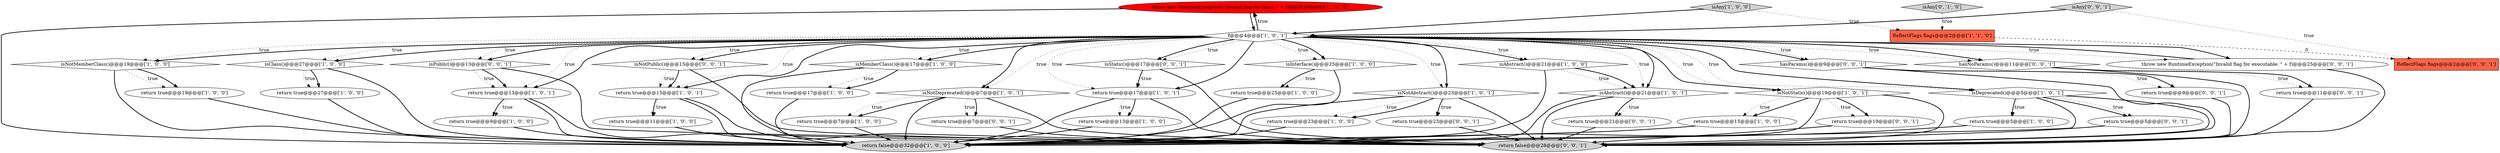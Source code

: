 digraph {
10 [style = filled, label = "throw new RuntimeException(\"Invalid flag for class: \" + f)@@@29@@@['1', '0', '0']", fillcolor = red, shape = ellipse image = "AAA1AAABBB1BBB"];
12 [style = filled, label = "return true@@@15@@@['1', '0', '0']", fillcolor = white, shape = ellipse image = "AAA0AAABBB1BBB"];
39 [style = filled, label = "isAny['0', '0', '1']", fillcolor = lightgray, shape = diamond image = "AAA0AAABBB3BBB"];
11 [style = filled, label = "return true@@@19@@@['1', '0', '0']", fillcolor = white, shape = ellipse image = "AAA0AAABBB1BBB"];
2 [style = filled, label = "return true@@@5@@@['1', '0', '0']", fillcolor = white, shape = ellipse image = "AAA0AAABBB1BBB"];
37 [style = filled, label = "return true@@@5@@@['0', '0', '1']", fillcolor = white, shape = ellipse image = "AAA0AAABBB3BBB"];
45 [style = filled, label = "return false@@@28@@@['0', '0', '1']", fillcolor = lightgray, shape = ellipse image = "AAA0AAABBB3BBB"];
8 [style = filled, label = "return true@@@9@@@['1', '0', '0']", fillcolor = white, shape = ellipse image = "AAA0AAABBB1BBB"];
1 [style = filled, label = "return true@@@11@@@['1', '0', '0']", fillcolor = white, shape = ellipse image = "AAA0AAABBB1BBB"];
3 [style = filled, label = "return true@@@15@@@['1', '0', '1']", fillcolor = white, shape = ellipse image = "AAA0AAABBB1BBB"];
29 [style = filled, label = "isAny['0', '1', '0']", fillcolor = lightgray, shape = diamond image = "AAA0AAABBB2BBB"];
20 [style = filled, label = "isMemberClass()@@@17@@@['1', '0', '0']", fillcolor = white, shape = diamond image = "AAA0AAABBB1BBB"];
14 [style = filled, label = "return true@@@13@@@['1', '0', '0']", fillcolor = white, shape = ellipse image = "AAA0AAABBB1BBB"];
28 [style = filled, label = "isInterface()@@@25@@@['1', '0', '0']", fillcolor = white, shape = diamond image = "AAA0AAABBB1BBB"];
16 [style = filled, label = "isNotStatic()@@@19@@@['1', '0', '1']", fillcolor = white, shape = diamond image = "AAA0AAABBB1BBB"];
36 [style = filled, label = "ReflectFlags flags@@@2@@@['0', '0', '1']", fillcolor = tomato, shape = box image = "AAA0AAABBB3BBB"];
30 [style = filled, label = "return true@@@7@@@['0', '0', '1']", fillcolor = white, shape = ellipse image = "AAA0AAABBB3BBB"];
21 [style = filled, label = "return true@@@17@@@['1', '0', '1']", fillcolor = white, shape = ellipse image = "AAA0AAABBB1BBB"];
34 [style = filled, label = "isStatic()@@@17@@@['0', '0', '1']", fillcolor = white, shape = diamond image = "AAA0AAABBB3BBB"];
26 [style = filled, label = "isNotMemberClass()@@@19@@@['1', '0', '0']", fillcolor = white, shape = diamond image = "AAA0AAABBB1BBB"];
15 [style = filled, label = "isClass()@@@27@@@['1', '0', '0']", fillcolor = white, shape = diamond image = "AAA0AAABBB1BBB"];
42 [style = filled, label = "return true@@@19@@@['0', '0', '1']", fillcolor = white, shape = ellipse image = "AAA0AAABBB3BBB"];
7 [style = filled, label = "isAbstract()@@@21@@@['1', '0', '0']", fillcolor = white, shape = diamond image = "AAA0AAABBB1BBB"];
27 [style = filled, label = "isNotDeprecated()@@@7@@@['1', '0', '1']", fillcolor = white, shape = diamond image = "AAA0AAABBB1BBB"];
22 [style = filled, label = "return true@@@7@@@['1', '0', '0']", fillcolor = white, shape = ellipse image = "AAA0AAABBB1BBB"];
18 [style = filled, label = "return true@@@27@@@['1', '0', '0']", fillcolor = white, shape = ellipse image = "AAA0AAABBB1BBB"];
24 [style = filled, label = "return false@@@32@@@['1', '0', '0']", fillcolor = lightgray, shape = ellipse image = "AAA0AAABBB1BBB"];
40 [style = filled, label = "isNotPublic()@@@15@@@['0', '0', '1']", fillcolor = white, shape = diamond image = "AAA0AAABBB3BBB"];
19 [style = filled, label = "return true@@@13@@@['1', '0', '1']", fillcolor = white, shape = ellipse image = "AAA0AAABBB1BBB"];
4 [style = filled, label = "return true@@@25@@@['1', '0', '0']", fillcolor = white, shape = ellipse image = "AAA0AAABBB1BBB"];
13 [style = filled, label = "isAny['1', '0', '0']", fillcolor = lightgray, shape = diamond image = "AAA0AAABBB1BBB"];
23 [style = filled, label = "isAbstract()@@@21@@@['1', '0', '1']", fillcolor = white, shape = diamond image = "AAA0AAABBB1BBB"];
17 [style = filled, label = "isNotAbstract()@@@23@@@['1', '0', '1']", fillcolor = white, shape = diamond image = "AAA0AAABBB1BBB"];
32 [style = filled, label = "return true@@@9@@@['0', '0', '1']", fillcolor = white, shape = ellipse image = "AAA0AAABBB3BBB"];
5 [style = filled, label = "ReflectFlags flags@@@2@@@['1', '1', '0']", fillcolor = tomato, shape = box image = "AAA0AAABBB1BBB"];
35 [style = filled, label = "return true@@@11@@@['0', '0', '1']", fillcolor = white, shape = ellipse image = "AAA0AAABBB3BBB"];
33 [style = filled, label = "return true@@@23@@@['0', '0', '1']", fillcolor = white, shape = ellipse image = "AAA0AAABBB3BBB"];
41 [style = filled, label = "hasNoParams()@@@11@@@['0', '0', '1']", fillcolor = white, shape = diamond image = "AAA0AAABBB3BBB"];
25 [style = filled, label = "isDeprecated()@@@5@@@['1', '0', '1']", fillcolor = white, shape = diamond image = "AAA0AAABBB1BBB"];
38 [style = filled, label = "hasParams()@@@9@@@['0', '0', '1']", fillcolor = white, shape = diamond image = "AAA0AAABBB3BBB"];
0 [style = filled, label = "return true@@@17@@@['1', '0', '0']", fillcolor = white, shape = ellipse image = "AAA0AAABBB1BBB"];
31 [style = filled, label = "isPublic()@@@13@@@['0', '0', '1']", fillcolor = white, shape = diamond image = "AAA0AAABBB3BBB"];
44 [style = filled, label = "throw new RuntimeException(\"Invalid flag for executable: \" + f)@@@25@@@['0', '0', '1']", fillcolor = white, shape = ellipse image = "AAA0AAABBB3BBB"];
6 [style = filled, label = "return true@@@23@@@['1', '0', '0']", fillcolor = white, shape = ellipse image = "AAA0AAABBB1BBB"];
43 [style = filled, label = "return true@@@21@@@['0', '0', '1']", fillcolor = white, shape = ellipse image = "AAA0AAABBB3BBB"];
9 [style = filled, label = "f@@@4@@@['1', '0', '1']", fillcolor = white, shape = diamond image = "AAA0AAABBB1BBB"];
14->24 [style = bold, label=""];
39->36 [style = dotted, label="true"];
3->24 [style = bold, label=""];
25->45 [style = bold, label=""];
17->6 [style = dotted, label="true"];
42->45 [style = bold, label=""];
23->45 [style = bold, label=""];
39->9 [style = bold, label=""];
10->24 [style = bold, label=""];
20->0 [style = dotted, label="true"];
29->5 [style = dotted, label="true"];
20->0 [style = bold, label=""];
17->45 [style = bold, label=""];
13->5 [style = dotted, label="true"];
21->24 [style = bold, label=""];
9->10 [style = bold, label=""];
9->7 [style = bold, label=""];
9->16 [style = bold, label=""];
26->11 [style = bold, label=""];
19->24 [style = bold, label=""];
9->26 [style = bold, label=""];
0->24 [style = bold, label=""];
27->45 [style = bold, label=""];
9->21 [style = bold, label=""];
35->45 [style = bold, label=""];
33->45 [style = bold, label=""];
41->45 [style = bold, label=""];
9->15 [style = dotted, label="true"];
16->42 [style = bold, label=""];
2->24 [style = bold, label=""];
9->38 [style = bold, label=""];
9->28 [style = dotted, label="true"];
31->19 [style = dotted, label="true"];
9->40 [style = bold, label=""];
9->41 [style = dotted, label="true"];
9->26 [style = dotted, label="true"];
27->22 [style = dotted, label="true"];
16->42 [style = dotted, label="true"];
16->45 [style = bold, label=""];
27->30 [style = bold, label=""];
15->18 [style = dotted, label="true"];
9->31 [style = dotted, label="true"];
9->17 [style = bold, label=""];
23->43 [style = dotted, label="true"];
38->45 [style = bold, label=""];
9->21 [style = dotted, label="true"];
26->24 [style = bold, label=""];
27->22 [style = bold, label=""];
25->2 [style = bold, label=""];
9->38 [style = dotted, label="true"];
43->45 [style = bold, label=""];
38->32 [style = bold, label=""];
21->45 [style = bold, label=""];
25->24 [style = bold, label=""];
7->24 [style = bold, label=""];
7->23 [style = dotted, label="true"];
25->37 [style = bold, label=""];
40->3 [style = dotted, label="true"];
40->3 [style = bold, label=""];
7->23 [style = bold, label=""];
9->44 [style = bold, label=""];
28->24 [style = bold, label=""];
37->45 [style = bold, label=""];
9->10 [style = dotted, label="true"];
44->45 [style = bold, label=""];
17->33 [style = dotted, label="true"];
3->1 [style = dotted, label="true"];
9->3 [style = dotted, label="true"];
8->24 [style = bold, label=""];
18->24 [style = bold, label=""];
4->24 [style = bold, label=""];
3->1 [style = bold, label=""];
17->6 [style = bold, label=""];
41->35 [style = dotted, label="true"];
9->31 [style = bold, label=""];
16->24 [style = bold, label=""];
3->45 [style = bold, label=""];
23->43 [style = bold, label=""];
38->32 [style = dotted, label="true"];
9->20 [style = bold, label=""];
6->24 [style = bold, label=""];
12->24 [style = bold, label=""];
11->24 [style = bold, label=""];
19->8 [style = dotted, label="true"];
9->44 [style = dotted, label="true"];
9->27 [style = bold, label=""];
9->28 [style = bold, label=""];
19->45 [style = bold, label=""];
9->19 [style = dotted, label="true"];
9->23 [style = dotted, label="true"];
9->20 [style = dotted, label="true"];
9->19 [style = bold, label=""];
28->4 [style = dotted, label="true"];
9->3 [style = bold, label=""];
27->24 [style = bold, label=""];
10->9 [style = bold, label=""];
13->9 [style = bold, label=""];
26->11 [style = dotted, label="true"];
9->16 [style = dotted, label="true"];
9->7 [style = dotted, label="true"];
25->2 [style = dotted, label="true"];
44->9 [style = bold, label=""];
31->19 [style = bold, label=""];
34->21 [style = bold, label=""];
21->14 [style = bold, label=""];
34->21 [style = dotted, label="true"];
41->35 [style = bold, label=""];
25->37 [style = dotted, label="true"];
32->45 [style = bold, label=""];
16->12 [style = dotted, label="true"];
9->17 [style = dotted, label="true"];
34->45 [style = bold, label=""];
17->33 [style = bold, label=""];
5->36 [style = dashed, label="0"];
15->18 [style = bold, label=""];
19->8 [style = bold, label=""];
9->25 [style = dotted, label="true"];
9->27 [style = dotted, label="true"];
9->41 [style = bold, label=""];
9->23 [style = bold, label=""];
27->30 [style = dotted, label="true"];
23->24 [style = bold, label=""];
17->24 [style = bold, label=""];
9->34 [style = dotted, label="true"];
9->15 [style = bold, label=""];
1->24 [style = bold, label=""];
9->25 [style = bold, label=""];
15->24 [style = bold, label=""];
21->14 [style = dotted, label="true"];
9->40 [style = dotted, label="true"];
40->45 [style = bold, label=""];
22->24 [style = bold, label=""];
20->24 [style = bold, label=""];
16->12 [style = bold, label=""];
31->45 [style = bold, label=""];
30->45 [style = bold, label=""];
28->4 [style = bold, label=""];
9->34 [style = bold, label=""];
}
